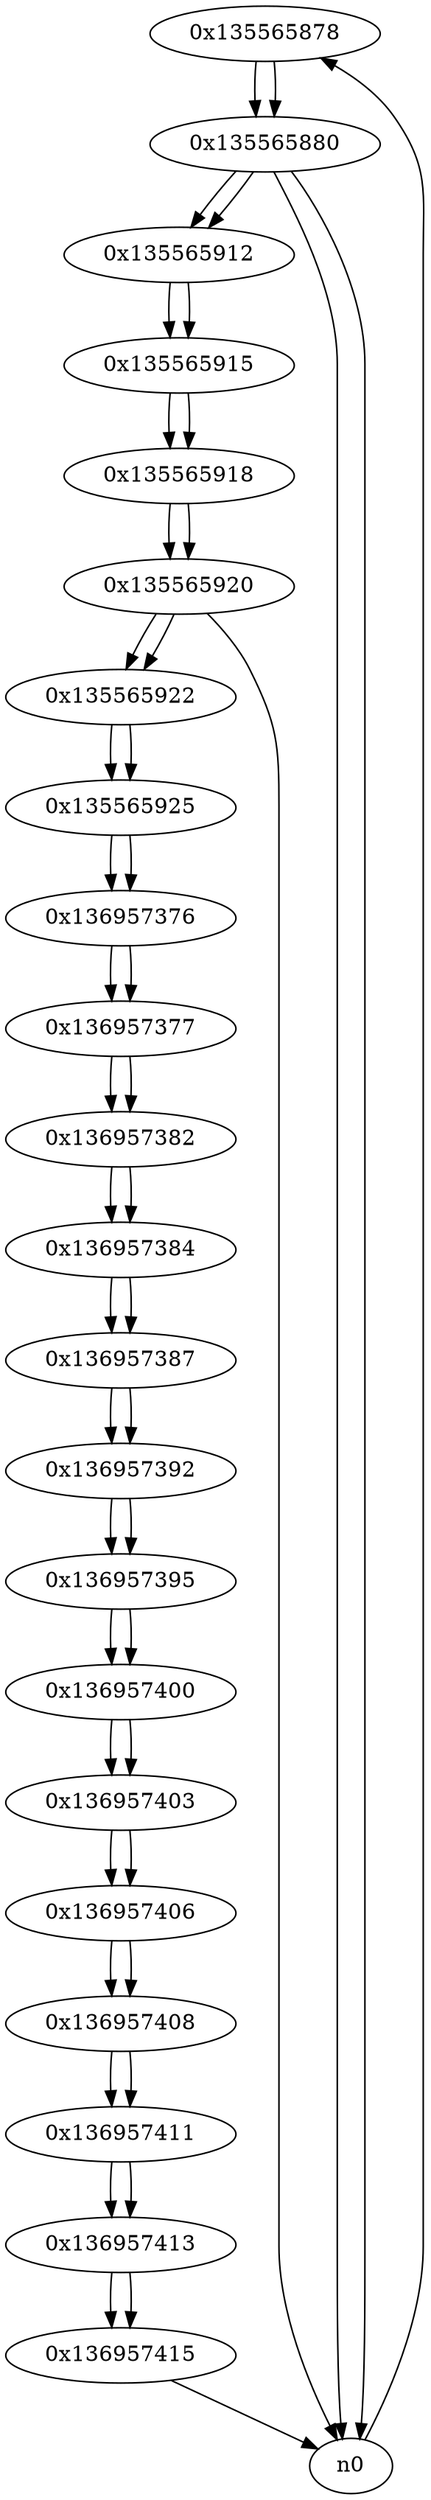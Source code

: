 digraph G{
/* nodes */
  n1 [label="0x135565878"]
  n2 [label="0x135565880"]
  n3 [label="0x135565912"]
  n4 [label="0x135565915"]
  n5 [label="0x135565918"]
  n6 [label="0x135565920"]
  n7 [label="0x135565922"]
  n8 [label="0x135565925"]
  n9 [label="0x136957376"]
  n10 [label="0x136957377"]
  n11 [label="0x136957382"]
  n12 [label="0x136957384"]
  n13 [label="0x136957387"]
  n14 [label="0x136957392"]
  n15 [label="0x136957395"]
  n16 [label="0x136957400"]
  n17 [label="0x136957403"]
  n18 [label="0x136957406"]
  n19 [label="0x136957408"]
  n20 [label="0x136957411"]
  n21 [label="0x136957413"]
  n22 [label="0x136957415"]
/* edges */
n1 -> n2;
n0 -> n1;
n2 -> n0;
n2 -> n3;
n2 -> n0;
n1 -> n2;
n3 -> n4;
n2 -> n3;
n4 -> n5;
n3 -> n4;
n5 -> n6;
n4 -> n5;
n6 -> n7;
n6 -> n0;
n5 -> n6;
n7 -> n8;
n6 -> n7;
n8 -> n9;
n7 -> n8;
n9 -> n10;
n8 -> n9;
n10 -> n11;
n9 -> n10;
n11 -> n12;
n10 -> n11;
n12 -> n13;
n11 -> n12;
n13 -> n14;
n12 -> n13;
n14 -> n15;
n13 -> n14;
n15 -> n16;
n14 -> n15;
n16 -> n17;
n15 -> n16;
n17 -> n18;
n16 -> n17;
n18 -> n19;
n17 -> n18;
n19 -> n20;
n18 -> n19;
n20 -> n21;
n19 -> n20;
n21 -> n22;
n20 -> n21;
n22 -> n0;
n21 -> n22;
}

